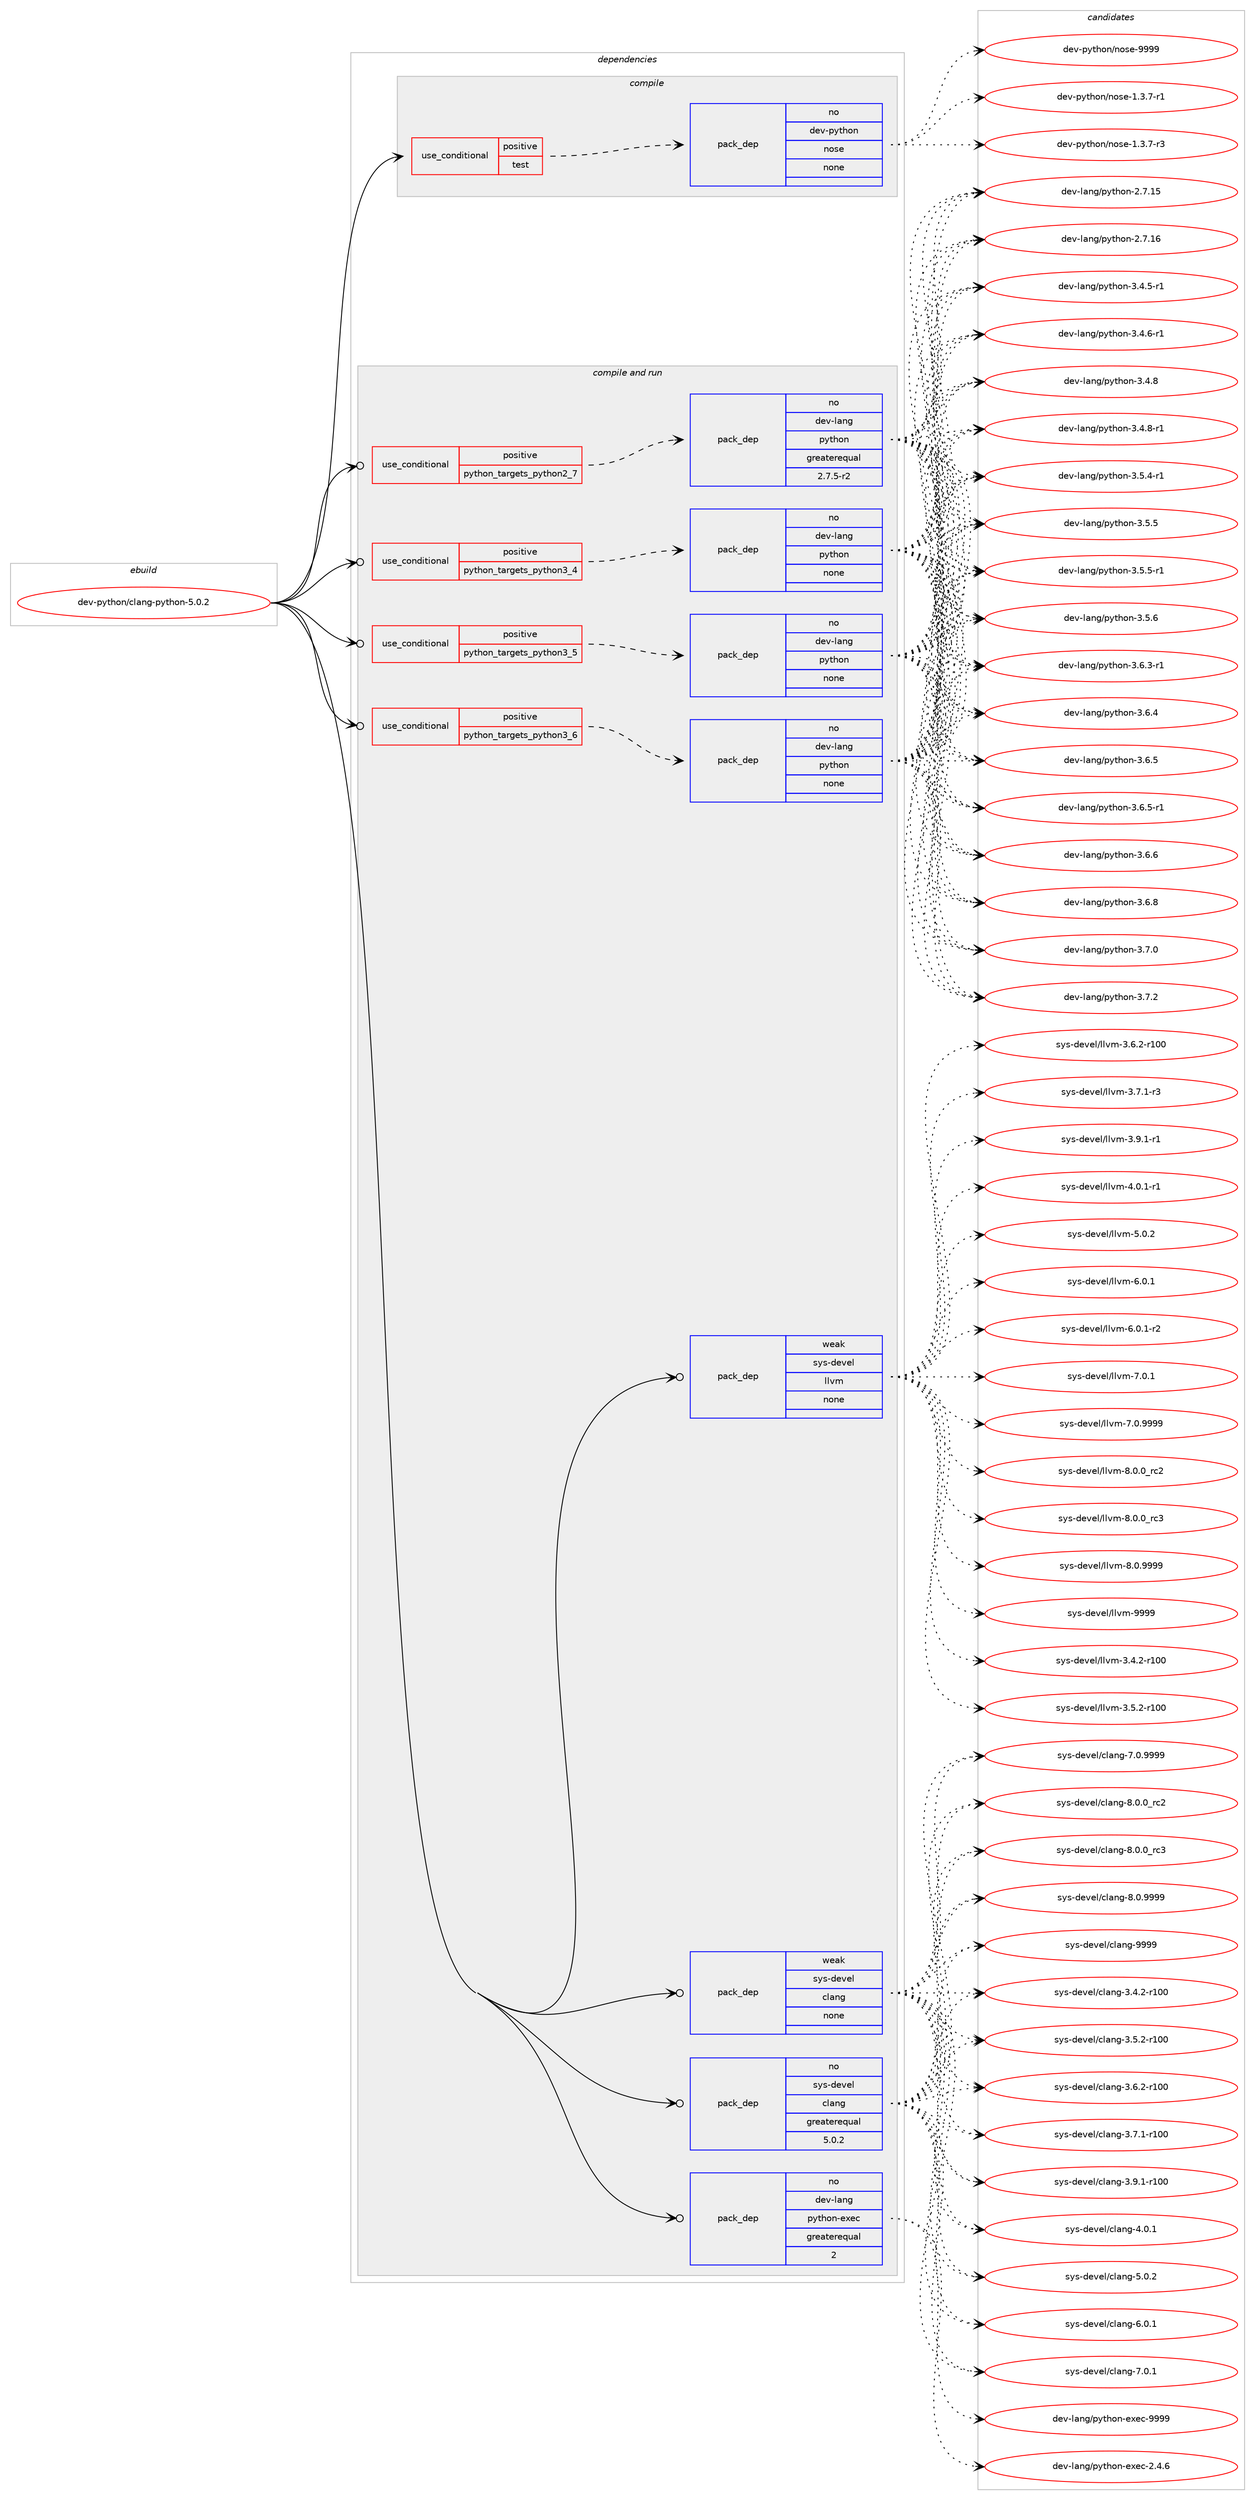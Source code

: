 digraph prolog {

# *************
# Graph options
# *************

newrank=true;
concentrate=true;
compound=true;
graph [rankdir=LR,fontname=Helvetica,fontsize=10,ranksep=1.5];#, ranksep=2.5, nodesep=0.2];
edge  [arrowhead=vee];
node  [fontname=Helvetica,fontsize=10];

# **********
# The ebuild
# **********

subgraph cluster_leftcol {
color=gray;
rank=same;
label=<<i>ebuild</i>>;
id [label="dev-python/clang-python-5.0.2", color=red, width=4, href="../dev-python/clang-python-5.0.2.svg"];
}

# ****************
# The dependencies
# ****************

subgraph cluster_midcol {
color=gray;
label=<<i>dependencies</i>>;
subgraph cluster_compile {
fillcolor="#eeeeee";
style=filled;
label=<<i>compile</i>>;
subgraph cond372335 {
dependency1403243 [label=<<TABLE BORDER="0" CELLBORDER="1" CELLSPACING="0" CELLPADDING="4"><TR><TD ROWSPAN="3" CELLPADDING="10">use_conditional</TD></TR><TR><TD>positive</TD></TR><TR><TD>test</TD></TR></TABLE>>, shape=none, color=red];
subgraph pack1007673 {
dependency1403244 [label=<<TABLE BORDER="0" CELLBORDER="1" CELLSPACING="0" CELLPADDING="4" WIDTH="220"><TR><TD ROWSPAN="6" CELLPADDING="30">pack_dep</TD></TR><TR><TD WIDTH="110">no</TD></TR><TR><TD>dev-python</TD></TR><TR><TD>nose</TD></TR><TR><TD>none</TD></TR><TR><TD></TD></TR></TABLE>>, shape=none, color=blue];
}
dependency1403243:e -> dependency1403244:w [weight=20,style="dashed",arrowhead="vee"];
}
id:e -> dependency1403243:w [weight=20,style="solid",arrowhead="vee"];
}
subgraph cluster_compileandrun {
fillcolor="#eeeeee";
style=filled;
label=<<i>compile and run</i>>;
subgraph cond372336 {
dependency1403245 [label=<<TABLE BORDER="0" CELLBORDER="1" CELLSPACING="0" CELLPADDING="4"><TR><TD ROWSPAN="3" CELLPADDING="10">use_conditional</TD></TR><TR><TD>positive</TD></TR><TR><TD>python_targets_python2_7</TD></TR></TABLE>>, shape=none, color=red];
subgraph pack1007674 {
dependency1403246 [label=<<TABLE BORDER="0" CELLBORDER="1" CELLSPACING="0" CELLPADDING="4" WIDTH="220"><TR><TD ROWSPAN="6" CELLPADDING="30">pack_dep</TD></TR><TR><TD WIDTH="110">no</TD></TR><TR><TD>dev-lang</TD></TR><TR><TD>python</TD></TR><TR><TD>greaterequal</TD></TR><TR><TD>2.7.5-r2</TD></TR></TABLE>>, shape=none, color=blue];
}
dependency1403245:e -> dependency1403246:w [weight=20,style="dashed",arrowhead="vee"];
}
id:e -> dependency1403245:w [weight=20,style="solid",arrowhead="odotvee"];
subgraph cond372337 {
dependency1403247 [label=<<TABLE BORDER="0" CELLBORDER="1" CELLSPACING="0" CELLPADDING="4"><TR><TD ROWSPAN="3" CELLPADDING="10">use_conditional</TD></TR><TR><TD>positive</TD></TR><TR><TD>python_targets_python3_4</TD></TR></TABLE>>, shape=none, color=red];
subgraph pack1007675 {
dependency1403248 [label=<<TABLE BORDER="0" CELLBORDER="1" CELLSPACING="0" CELLPADDING="4" WIDTH="220"><TR><TD ROWSPAN="6" CELLPADDING="30">pack_dep</TD></TR><TR><TD WIDTH="110">no</TD></TR><TR><TD>dev-lang</TD></TR><TR><TD>python</TD></TR><TR><TD>none</TD></TR><TR><TD></TD></TR></TABLE>>, shape=none, color=blue];
}
dependency1403247:e -> dependency1403248:w [weight=20,style="dashed",arrowhead="vee"];
}
id:e -> dependency1403247:w [weight=20,style="solid",arrowhead="odotvee"];
subgraph cond372338 {
dependency1403249 [label=<<TABLE BORDER="0" CELLBORDER="1" CELLSPACING="0" CELLPADDING="4"><TR><TD ROWSPAN="3" CELLPADDING="10">use_conditional</TD></TR><TR><TD>positive</TD></TR><TR><TD>python_targets_python3_5</TD></TR></TABLE>>, shape=none, color=red];
subgraph pack1007676 {
dependency1403250 [label=<<TABLE BORDER="0" CELLBORDER="1" CELLSPACING="0" CELLPADDING="4" WIDTH="220"><TR><TD ROWSPAN="6" CELLPADDING="30">pack_dep</TD></TR><TR><TD WIDTH="110">no</TD></TR><TR><TD>dev-lang</TD></TR><TR><TD>python</TD></TR><TR><TD>none</TD></TR><TR><TD></TD></TR></TABLE>>, shape=none, color=blue];
}
dependency1403249:e -> dependency1403250:w [weight=20,style="dashed",arrowhead="vee"];
}
id:e -> dependency1403249:w [weight=20,style="solid",arrowhead="odotvee"];
subgraph cond372339 {
dependency1403251 [label=<<TABLE BORDER="0" CELLBORDER="1" CELLSPACING="0" CELLPADDING="4"><TR><TD ROWSPAN="3" CELLPADDING="10">use_conditional</TD></TR><TR><TD>positive</TD></TR><TR><TD>python_targets_python3_6</TD></TR></TABLE>>, shape=none, color=red];
subgraph pack1007677 {
dependency1403252 [label=<<TABLE BORDER="0" CELLBORDER="1" CELLSPACING="0" CELLPADDING="4" WIDTH="220"><TR><TD ROWSPAN="6" CELLPADDING="30">pack_dep</TD></TR><TR><TD WIDTH="110">no</TD></TR><TR><TD>dev-lang</TD></TR><TR><TD>python</TD></TR><TR><TD>none</TD></TR><TR><TD></TD></TR></TABLE>>, shape=none, color=blue];
}
dependency1403251:e -> dependency1403252:w [weight=20,style="dashed",arrowhead="vee"];
}
id:e -> dependency1403251:w [weight=20,style="solid",arrowhead="odotvee"];
subgraph pack1007678 {
dependency1403253 [label=<<TABLE BORDER="0" CELLBORDER="1" CELLSPACING="0" CELLPADDING="4" WIDTH="220"><TR><TD ROWSPAN="6" CELLPADDING="30">pack_dep</TD></TR><TR><TD WIDTH="110">no</TD></TR><TR><TD>dev-lang</TD></TR><TR><TD>python-exec</TD></TR><TR><TD>greaterequal</TD></TR><TR><TD>2</TD></TR></TABLE>>, shape=none, color=blue];
}
id:e -> dependency1403253:w [weight=20,style="solid",arrowhead="odotvee"];
subgraph pack1007679 {
dependency1403254 [label=<<TABLE BORDER="0" CELLBORDER="1" CELLSPACING="0" CELLPADDING="4" WIDTH="220"><TR><TD ROWSPAN="6" CELLPADDING="30">pack_dep</TD></TR><TR><TD WIDTH="110">no</TD></TR><TR><TD>sys-devel</TD></TR><TR><TD>clang</TD></TR><TR><TD>greaterequal</TD></TR><TR><TD>5.0.2</TD></TR></TABLE>>, shape=none, color=blue];
}
id:e -> dependency1403254:w [weight=20,style="solid",arrowhead="odotvee"];
subgraph pack1007680 {
dependency1403255 [label=<<TABLE BORDER="0" CELLBORDER="1" CELLSPACING="0" CELLPADDING="4" WIDTH="220"><TR><TD ROWSPAN="6" CELLPADDING="30">pack_dep</TD></TR><TR><TD WIDTH="110">weak</TD></TR><TR><TD>sys-devel</TD></TR><TR><TD>clang</TD></TR><TR><TD>none</TD></TR><TR><TD></TD></TR></TABLE>>, shape=none, color=blue];
}
id:e -> dependency1403255:w [weight=20,style="solid",arrowhead="odotvee"];
subgraph pack1007681 {
dependency1403256 [label=<<TABLE BORDER="0" CELLBORDER="1" CELLSPACING="0" CELLPADDING="4" WIDTH="220"><TR><TD ROWSPAN="6" CELLPADDING="30">pack_dep</TD></TR><TR><TD WIDTH="110">weak</TD></TR><TR><TD>sys-devel</TD></TR><TR><TD>llvm</TD></TR><TR><TD>none</TD></TR><TR><TD></TD></TR></TABLE>>, shape=none, color=blue];
}
id:e -> dependency1403256:w [weight=20,style="solid",arrowhead="odotvee"];
}
subgraph cluster_run {
fillcolor="#eeeeee";
style=filled;
label=<<i>run</i>>;
}
}

# **************
# The candidates
# **************

subgraph cluster_choices {
rank=same;
color=gray;
label=<<i>candidates</i>>;

subgraph choice1007673 {
color=black;
nodesep=1;
choice10010111845112121116104111110471101111151014549465146554511449 [label="dev-python/nose-1.3.7-r1", color=red, width=4,href="../dev-python/nose-1.3.7-r1.svg"];
choice10010111845112121116104111110471101111151014549465146554511451 [label="dev-python/nose-1.3.7-r3", color=red, width=4,href="../dev-python/nose-1.3.7-r3.svg"];
choice10010111845112121116104111110471101111151014557575757 [label="dev-python/nose-9999", color=red, width=4,href="../dev-python/nose-9999.svg"];
dependency1403244:e -> choice10010111845112121116104111110471101111151014549465146554511449:w [style=dotted,weight="100"];
dependency1403244:e -> choice10010111845112121116104111110471101111151014549465146554511451:w [style=dotted,weight="100"];
dependency1403244:e -> choice10010111845112121116104111110471101111151014557575757:w [style=dotted,weight="100"];
}
subgraph choice1007674 {
color=black;
nodesep=1;
choice10010111845108971101034711212111610411111045504655464953 [label="dev-lang/python-2.7.15", color=red, width=4,href="../dev-lang/python-2.7.15.svg"];
choice10010111845108971101034711212111610411111045504655464954 [label="dev-lang/python-2.7.16", color=red, width=4,href="../dev-lang/python-2.7.16.svg"];
choice1001011184510897110103471121211161041111104551465246534511449 [label="dev-lang/python-3.4.5-r1", color=red, width=4,href="../dev-lang/python-3.4.5-r1.svg"];
choice1001011184510897110103471121211161041111104551465246544511449 [label="dev-lang/python-3.4.6-r1", color=red, width=4,href="../dev-lang/python-3.4.6-r1.svg"];
choice100101118451089711010347112121116104111110455146524656 [label="dev-lang/python-3.4.8", color=red, width=4,href="../dev-lang/python-3.4.8.svg"];
choice1001011184510897110103471121211161041111104551465246564511449 [label="dev-lang/python-3.4.8-r1", color=red, width=4,href="../dev-lang/python-3.4.8-r1.svg"];
choice1001011184510897110103471121211161041111104551465346524511449 [label="dev-lang/python-3.5.4-r1", color=red, width=4,href="../dev-lang/python-3.5.4-r1.svg"];
choice100101118451089711010347112121116104111110455146534653 [label="dev-lang/python-3.5.5", color=red, width=4,href="../dev-lang/python-3.5.5.svg"];
choice1001011184510897110103471121211161041111104551465346534511449 [label="dev-lang/python-3.5.5-r1", color=red, width=4,href="../dev-lang/python-3.5.5-r1.svg"];
choice100101118451089711010347112121116104111110455146534654 [label="dev-lang/python-3.5.6", color=red, width=4,href="../dev-lang/python-3.5.6.svg"];
choice1001011184510897110103471121211161041111104551465446514511449 [label="dev-lang/python-3.6.3-r1", color=red, width=4,href="../dev-lang/python-3.6.3-r1.svg"];
choice100101118451089711010347112121116104111110455146544652 [label="dev-lang/python-3.6.4", color=red, width=4,href="../dev-lang/python-3.6.4.svg"];
choice100101118451089711010347112121116104111110455146544653 [label="dev-lang/python-3.6.5", color=red, width=4,href="../dev-lang/python-3.6.5.svg"];
choice1001011184510897110103471121211161041111104551465446534511449 [label="dev-lang/python-3.6.5-r1", color=red, width=4,href="../dev-lang/python-3.6.5-r1.svg"];
choice100101118451089711010347112121116104111110455146544654 [label="dev-lang/python-3.6.6", color=red, width=4,href="../dev-lang/python-3.6.6.svg"];
choice100101118451089711010347112121116104111110455146544656 [label="dev-lang/python-3.6.8", color=red, width=4,href="../dev-lang/python-3.6.8.svg"];
choice100101118451089711010347112121116104111110455146554648 [label="dev-lang/python-3.7.0", color=red, width=4,href="../dev-lang/python-3.7.0.svg"];
choice100101118451089711010347112121116104111110455146554650 [label="dev-lang/python-3.7.2", color=red, width=4,href="../dev-lang/python-3.7.2.svg"];
dependency1403246:e -> choice10010111845108971101034711212111610411111045504655464953:w [style=dotted,weight="100"];
dependency1403246:e -> choice10010111845108971101034711212111610411111045504655464954:w [style=dotted,weight="100"];
dependency1403246:e -> choice1001011184510897110103471121211161041111104551465246534511449:w [style=dotted,weight="100"];
dependency1403246:e -> choice1001011184510897110103471121211161041111104551465246544511449:w [style=dotted,weight="100"];
dependency1403246:e -> choice100101118451089711010347112121116104111110455146524656:w [style=dotted,weight="100"];
dependency1403246:e -> choice1001011184510897110103471121211161041111104551465246564511449:w [style=dotted,weight="100"];
dependency1403246:e -> choice1001011184510897110103471121211161041111104551465346524511449:w [style=dotted,weight="100"];
dependency1403246:e -> choice100101118451089711010347112121116104111110455146534653:w [style=dotted,weight="100"];
dependency1403246:e -> choice1001011184510897110103471121211161041111104551465346534511449:w [style=dotted,weight="100"];
dependency1403246:e -> choice100101118451089711010347112121116104111110455146534654:w [style=dotted,weight="100"];
dependency1403246:e -> choice1001011184510897110103471121211161041111104551465446514511449:w [style=dotted,weight="100"];
dependency1403246:e -> choice100101118451089711010347112121116104111110455146544652:w [style=dotted,weight="100"];
dependency1403246:e -> choice100101118451089711010347112121116104111110455146544653:w [style=dotted,weight="100"];
dependency1403246:e -> choice1001011184510897110103471121211161041111104551465446534511449:w [style=dotted,weight="100"];
dependency1403246:e -> choice100101118451089711010347112121116104111110455146544654:w [style=dotted,weight="100"];
dependency1403246:e -> choice100101118451089711010347112121116104111110455146544656:w [style=dotted,weight="100"];
dependency1403246:e -> choice100101118451089711010347112121116104111110455146554648:w [style=dotted,weight="100"];
dependency1403246:e -> choice100101118451089711010347112121116104111110455146554650:w [style=dotted,weight="100"];
}
subgraph choice1007675 {
color=black;
nodesep=1;
choice10010111845108971101034711212111610411111045504655464953 [label="dev-lang/python-2.7.15", color=red, width=4,href="../dev-lang/python-2.7.15.svg"];
choice10010111845108971101034711212111610411111045504655464954 [label="dev-lang/python-2.7.16", color=red, width=4,href="../dev-lang/python-2.7.16.svg"];
choice1001011184510897110103471121211161041111104551465246534511449 [label="dev-lang/python-3.4.5-r1", color=red, width=4,href="../dev-lang/python-3.4.5-r1.svg"];
choice1001011184510897110103471121211161041111104551465246544511449 [label="dev-lang/python-3.4.6-r1", color=red, width=4,href="../dev-lang/python-3.4.6-r1.svg"];
choice100101118451089711010347112121116104111110455146524656 [label="dev-lang/python-3.4.8", color=red, width=4,href="../dev-lang/python-3.4.8.svg"];
choice1001011184510897110103471121211161041111104551465246564511449 [label="dev-lang/python-3.4.8-r1", color=red, width=4,href="../dev-lang/python-3.4.8-r1.svg"];
choice1001011184510897110103471121211161041111104551465346524511449 [label="dev-lang/python-3.5.4-r1", color=red, width=4,href="../dev-lang/python-3.5.4-r1.svg"];
choice100101118451089711010347112121116104111110455146534653 [label="dev-lang/python-3.5.5", color=red, width=4,href="../dev-lang/python-3.5.5.svg"];
choice1001011184510897110103471121211161041111104551465346534511449 [label="dev-lang/python-3.5.5-r1", color=red, width=4,href="../dev-lang/python-3.5.5-r1.svg"];
choice100101118451089711010347112121116104111110455146534654 [label="dev-lang/python-3.5.6", color=red, width=4,href="../dev-lang/python-3.5.6.svg"];
choice1001011184510897110103471121211161041111104551465446514511449 [label="dev-lang/python-3.6.3-r1", color=red, width=4,href="../dev-lang/python-3.6.3-r1.svg"];
choice100101118451089711010347112121116104111110455146544652 [label="dev-lang/python-3.6.4", color=red, width=4,href="../dev-lang/python-3.6.4.svg"];
choice100101118451089711010347112121116104111110455146544653 [label="dev-lang/python-3.6.5", color=red, width=4,href="../dev-lang/python-3.6.5.svg"];
choice1001011184510897110103471121211161041111104551465446534511449 [label="dev-lang/python-3.6.5-r1", color=red, width=4,href="../dev-lang/python-3.6.5-r1.svg"];
choice100101118451089711010347112121116104111110455146544654 [label="dev-lang/python-3.6.6", color=red, width=4,href="../dev-lang/python-3.6.6.svg"];
choice100101118451089711010347112121116104111110455146544656 [label="dev-lang/python-3.6.8", color=red, width=4,href="../dev-lang/python-3.6.8.svg"];
choice100101118451089711010347112121116104111110455146554648 [label="dev-lang/python-3.7.0", color=red, width=4,href="../dev-lang/python-3.7.0.svg"];
choice100101118451089711010347112121116104111110455146554650 [label="dev-lang/python-3.7.2", color=red, width=4,href="../dev-lang/python-3.7.2.svg"];
dependency1403248:e -> choice10010111845108971101034711212111610411111045504655464953:w [style=dotted,weight="100"];
dependency1403248:e -> choice10010111845108971101034711212111610411111045504655464954:w [style=dotted,weight="100"];
dependency1403248:e -> choice1001011184510897110103471121211161041111104551465246534511449:w [style=dotted,weight="100"];
dependency1403248:e -> choice1001011184510897110103471121211161041111104551465246544511449:w [style=dotted,weight="100"];
dependency1403248:e -> choice100101118451089711010347112121116104111110455146524656:w [style=dotted,weight="100"];
dependency1403248:e -> choice1001011184510897110103471121211161041111104551465246564511449:w [style=dotted,weight="100"];
dependency1403248:e -> choice1001011184510897110103471121211161041111104551465346524511449:w [style=dotted,weight="100"];
dependency1403248:e -> choice100101118451089711010347112121116104111110455146534653:w [style=dotted,weight="100"];
dependency1403248:e -> choice1001011184510897110103471121211161041111104551465346534511449:w [style=dotted,weight="100"];
dependency1403248:e -> choice100101118451089711010347112121116104111110455146534654:w [style=dotted,weight="100"];
dependency1403248:e -> choice1001011184510897110103471121211161041111104551465446514511449:w [style=dotted,weight="100"];
dependency1403248:e -> choice100101118451089711010347112121116104111110455146544652:w [style=dotted,weight="100"];
dependency1403248:e -> choice100101118451089711010347112121116104111110455146544653:w [style=dotted,weight="100"];
dependency1403248:e -> choice1001011184510897110103471121211161041111104551465446534511449:w [style=dotted,weight="100"];
dependency1403248:e -> choice100101118451089711010347112121116104111110455146544654:w [style=dotted,weight="100"];
dependency1403248:e -> choice100101118451089711010347112121116104111110455146544656:w [style=dotted,weight="100"];
dependency1403248:e -> choice100101118451089711010347112121116104111110455146554648:w [style=dotted,weight="100"];
dependency1403248:e -> choice100101118451089711010347112121116104111110455146554650:w [style=dotted,weight="100"];
}
subgraph choice1007676 {
color=black;
nodesep=1;
choice10010111845108971101034711212111610411111045504655464953 [label="dev-lang/python-2.7.15", color=red, width=4,href="../dev-lang/python-2.7.15.svg"];
choice10010111845108971101034711212111610411111045504655464954 [label="dev-lang/python-2.7.16", color=red, width=4,href="../dev-lang/python-2.7.16.svg"];
choice1001011184510897110103471121211161041111104551465246534511449 [label="dev-lang/python-3.4.5-r1", color=red, width=4,href="../dev-lang/python-3.4.5-r1.svg"];
choice1001011184510897110103471121211161041111104551465246544511449 [label="dev-lang/python-3.4.6-r1", color=red, width=4,href="../dev-lang/python-3.4.6-r1.svg"];
choice100101118451089711010347112121116104111110455146524656 [label="dev-lang/python-3.4.8", color=red, width=4,href="../dev-lang/python-3.4.8.svg"];
choice1001011184510897110103471121211161041111104551465246564511449 [label="dev-lang/python-3.4.8-r1", color=red, width=4,href="../dev-lang/python-3.4.8-r1.svg"];
choice1001011184510897110103471121211161041111104551465346524511449 [label="dev-lang/python-3.5.4-r1", color=red, width=4,href="../dev-lang/python-3.5.4-r1.svg"];
choice100101118451089711010347112121116104111110455146534653 [label="dev-lang/python-3.5.5", color=red, width=4,href="../dev-lang/python-3.5.5.svg"];
choice1001011184510897110103471121211161041111104551465346534511449 [label="dev-lang/python-3.5.5-r1", color=red, width=4,href="../dev-lang/python-3.5.5-r1.svg"];
choice100101118451089711010347112121116104111110455146534654 [label="dev-lang/python-3.5.6", color=red, width=4,href="../dev-lang/python-3.5.6.svg"];
choice1001011184510897110103471121211161041111104551465446514511449 [label="dev-lang/python-3.6.3-r1", color=red, width=4,href="../dev-lang/python-3.6.3-r1.svg"];
choice100101118451089711010347112121116104111110455146544652 [label="dev-lang/python-3.6.4", color=red, width=4,href="../dev-lang/python-3.6.4.svg"];
choice100101118451089711010347112121116104111110455146544653 [label="dev-lang/python-3.6.5", color=red, width=4,href="../dev-lang/python-3.6.5.svg"];
choice1001011184510897110103471121211161041111104551465446534511449 [label="dev-lang/python-3.6.5-r1", color=red, width=4,href="../dev-lang/python-3.6.5-r1.svg"];
choice100101118451089711010347112121116104111110455146544654 [label="dev-lang/python-3.6.6", color=red, width=4,href="../dev-lang/python-3.6.6.svg"];
choice100101118451089711010347112121116104111110455146544656 [label="dev-lang/python-3.6.8", color=red, width=4,href="../dev-lang/python-3.6.8.svg"];
choice100101118451089711010347112121116104111110455146554648 [label="dev-lang/python-3.7.0", color=red, width=4,href="../dev-lang/python-3.7.0.svg"];
choice100101118451089711010347112121116104111110455146554650 [label="dev-lang/python-3.7.2", color=red, width=4,href="../dev-lang/python-3.7.2.svg"];
dependency1403250:e -> choice10010111845108971101034711212111610411111045504655464953:w [style=dotted,weight="100"];
dependency1403250:e -> choice10010111845108971101034711212111610411111045504655464954:w [style=dotted,weight="100"];
dependency1403250:e -> choice1001011184510897110103471121211161041111104551465246534511449:w [style=dotted,weight="100"];
dependency1403250:e -> choice1001011184510897110103471121211161041111104551465246544511449:w [style=dotted,weight="100"];
dependency1403250:e -> choice100101118451089711010347112121116104111110455146524656:w [style=dotted,weight="100"];
dependency1403250:e -> choice1001011184510897110103471121211161041111104551465246564511449:w [style=dotted,weight="100"];
dependency1403250:e -> choice1001011184510897110103471121211161041111104551465346524511449:w [style=dotted,weight="100"];
dependency1403250:e -> choice100101118451089711010347112121116104111110455146534653:w [style=dotted,weight="100"];
dependency1403250:e -> choice1001011184510897110103471121211161041111104551465346534511449:w [style=dotted,weight="100"];
dependency1403250:e -> choice100101118451089711010347112121116104111110455146534654:w [style=dotted,weight="100"];
dependency1403250:e -> choice1001011184510897110103471121211161041111104551465446514511449:w [style=dotted,weight="100"];
dependency1403250:e -> choice100101118451089711010347112121116104111110455146544652:w [style=dotted,weight="100"];
dependency1403250:e -> choice100101118451089711010347112121116104111110455146544653:w [style=dotted,weight="100"];
dependency1403250:e -> choice1001011184510897110103471121211161041111104551465446534511449:w [style=dotted,weight="100"];
dependency1403250:e -> choice100101118451089711010347112121116104111110455146544654:w [style=dotted,weight="100"];
dependency1403250:e -> choice100101118451089711010347112121116104111110455146544656:w [style=dotted,weight="100"];
dependency1403250:e -> choice100101118451089711010347112121116104111110455146554648:w [style=dotted,weight="100"];
dependency1403250:e -> choice100101118451089711010347112121116104111110455146554650:w [style=dotted,weight="100"];
}
subgraph choice1007677 {
color=black;
nodesep=1;
choice10010111845108971101034711212111610411111045504655464953 [label="dev-lang/python-2.7.15", color=red, width=4,href="../dev-lang/python-2.7.15.svg"];
choice10010111845108971101034711212111610411111045504655464954 [label="dev-lang/python-2.7.16", color=red, width=4,href="../dev-lang/python-2.7.16.svg"];
choice1001011184510897110103471121211161041111104551465246534511449 [label="dev-lang/python-3.4.5-r1", color=red, width=4,href="../dev-lang/python-3.4.5-r1.svg"];
choice1001011184510897110103471121211161041111104551465246544511449 [label="dev-lang/python-3.4.6-r1", color=red, width=4,href="../dev-lang/python-3.4.6-r1.svg"];
choice100101118451089711010347112121116104111110455146524656 [label="dev-lang/python-3.4.8", color=red, width=4,href="../dev-lang/python-3.4.8.svg"];
choice1001011184510897110103471121211161041111104551465246564511449 [label="dev-lang/python-3.4.8-r1", color=red, width=4,href="../dev-lang/python-3.4.8-r1.svg"];
choice1001011184510897110103471121211161041111104551465346524511449 [label="dev-lang/python-3.5.4-r1", color=red, width=4,href="../dev-lang/python-3.5.4-r1.svg"];
choice100101118451089711010347112121116104111110455146534653 [label="dev-lang/python-3.5.5", color=red, width=4,href="../dev-lang/python-3.5.5.svg"];
choice1001011184510897110103471121211161041111104551465346534511449 [label="dev-lang/python-3.5.5-r1", color=red, width=4,href="../dev-lang/python-3.5.5-r1.svg"];
choice100101118451089711010347112121116104111110455146534654 [label="dev-lang/python-3.5.6", color=red, width=4,href="../dev-lang/python-3.5.6.svg"];
choice1001011184510897110103471121211161041111104551465446514511449 [label="dev-lang/python-3.6.3-r1", color=red, width=4,href="../dev-lang/python-3.6.3-r1.svg"];
choice100101118451089711010347112121116104111110455146544652 [label="dev-lang/python-3.6.4", color=red, width=4,href="../dev-lang/python-3.6.4.svg"];
choice100101118451089711010347112121116104111110455146544653 [label="dev-lang/python-3.6.5", color=red, width=4,href="../dev-lang/python-3.6.5.svg"];
choice1001011184510897110103471121211161041111104551465446534511449 [label="dev-lang/python-3.6.5-r1", color=red, width=4,href="../dev-lang/python-3.6.5-r1.svg"];
choice100101118451089711010347112121116104111110455146544654 [label="dev-lang/python-3.6.6", color=red, width=4,href="../dev-lang/python-3.6.6.svg"];
choice100101118451089711010347112121116104111110455146544656 [label="dev-lang/python-3.6.8", color=red, width=4,href="../dev-lang/python-3.6.8.svg"];
choice100101118451089711010347112121116104111110455146554648 [label="dev-lang/python-3.7.0", color=red, width=4,href="../dev-lang/python-3.7.0.svg"];
choice100101118451089711010347112121116104111110455146554650 [label="dev-lang/python-3.7.2", color=red, width=4,href="../dev-lang/python-3.7.2.svg"];
dependency1403252:e -> choice10010111845108971101034711212111610411111045504655464953:w [style=dotted,weight="100"];
dependency1403252:e -> choice10010111845108971101034711212111610411111045504655464954:w [style=dotted,weight="100"];
dependency1403252:e -> choice1001011184510897110103471121211161041111104551465246534511449:w [style=dotted,weight="100"];
dependency1403252:e -> choice1001011184510897110103471121211161041111104551465246544511449:w [style=dotted,weight="100"];
dependency1403252:e -> choice100101118451089711010347112121116104111110455146524656:w [style=dotted,weight="100"];
dependency1403252:e -> choice1001011184510897110103471121211161041111104551465246564511449:w [style=dotted,weight="100"];
dependency1403252:e -> choice1001011184510897110103471121211161041111104551465346524511449:w [style=dotted,weight="100"];
dependency1403252:e -> choice100101118451089711010347112121116104111110455146534653:w [style=dotted,weight="100"];
dependency1403252:e -> choice1001011184510897110103471121211161041111104551465346534511449:w [style=dotted,weight="100"];
dependency1403252:e -> choice100101118451089711010347112121116104111110455146534654:w [style=dotted,weight="100"];
dependency1403252:e -> choice1001011184510897110103471121211161041111104551465446514511449:w [style=dotted,weight="100"];
dependency1403252:e -> choice100101118451089711010347112121116104111110455146544652:w [style=dotted,weight="100"];
dependency1403252:e -> choice100101118451089711010347112121116104111110455146544653:w [style=dotted,weight="100"];
dependency1403252:e -> choice1001011184510897110103471121211161041111104551465446534511449:w [style=dotted,weight="100"];
dependency1403252:e -> choice100101118451089711010347112121116104111110455146544654:w [style=dotted,weight="100"];
dependency1403252:e -> choice100101118451089711010347112121116104111110455146544656:w [style=dotted,weight="100"];
dependency1403252:e -> choice100101118451089711010347112121116104111110455146554648:w [style=dotted,weight="100"];
dependency1403252:e -> choice100101118451089711010347112121116104111110455146554650:w [style=dotted,weight="100"];
}
subgraph choice1007678 {
color=black;
nodesep=1;
choice1001011184510897110103471121211161041111104510112010199455046524654 [label="dev-lang/python-exec-2.4.6", color=red, width=4,href="../dev-lang/python-exec-2.4.6.svg"];
choice10010111845108971101034711212111610411111045101120101994557575757 [label="dev-lang/python-exec-9999", color=red, width=4,href="../dev-lang/python-exec-9999.svg"];
dependency1403253:e -> choice1001011184510897110103471121211161041111104510112010199455046524654:w [style=dotted,weight="100"];
dependency1403253:e -> choice10010111845108971101034711212111610411111045101120101994557575757:w [style=dotted,weight="100"];
}
subgraph choice1007679 {
color=black;
nodesep=1;
choice1151211154510010111810110847991089711010345514652465045114494848 [label="sys-devel/clang-3.4.2-r100", color=red, width=4,href="../sys-devel/clang-3.4.2-r100.svg"];
choice1151211154510010111810110847991089711010345514653465045114494848 [label="sys-devel/clang-3.5.2-r100", color=red, width=4,href="../sys-devel/clang-3.5.2-r100.svg"];
choice1151211154510010111810110847991089711010345514654465045114494848 [label="sys-devel/clang-3.6.2-r100", color=red, width=4,href="../sys-devel/clang-3.6.2-r100.svg"];
choice1151211154510010111810110847991089711010345514655464945114494848 [label="sys-devel/clang-3.7.1-r100", color=red, width=4,href="../sys-devel/clang-3.7.1-r100.svg"];
choice1151211154510010111810110847991089711010345514657464945114494848 [label="sys-devel/clang-3.9.1-r100", color=red, width=4,href="../sys-devel/clang-3.9.1-r100.svg"];
choice11512111545100101118101108479910897110103455246484649 [label="sys-devel/clang-4.0.1", color=red, width=4,href="../sys-devel/clang-4.0.1.svg"];
choice11512111545100101118101108479910897110103455346484650 [label="sys-devel/clang-5.0.2", color=red, width=4,href="../sys-devel/clang-5.0.2.svg"];
choice11512111545100101118101108479910897110103455446484649 [label="sys-devel/clang-6.0.1", color=red, width=4,href="../sys-devel/clang-6.0.1.svg"];
choice11512111545100101118101108479910897110103455546484649 [label="sys-devel/clang-7.0.1", color=red, width=4,href="../sys-devel/clang-7.0.1.svg"];
choice11512111545100101118101108479910897110103455546484657575757 [label="sys-devel/clang-7.0.9999", color=red, width=4,href="../sys-devel/clang-7.0.9999.svg"];
choice11512111545100101118101108479910897110103455646484648951149950 [label="sys-devel/clang-8.0.0_rc2", color=red, width=4,href="../sys-devel/clang-8.0.0_rc2.svg"];
choice11512111545100101118101108479910897110103455646484648951149951 [label="sys-devel/clang-8.0.0_rc3", color=red, width=4,href="../sys-devel/clang-8.0.0_rc3.svg"];
choice11512111545100101118101108479910897110103455646484657575757 [label="sys-devel/clang-8.0.9999", color=red, width=4,href="../sys-devel/clang-8.0.9999.svg"];
choice115121115451001011181011084799108971101034557575757 [label="sys-devel/clang-9999", color=red, width=4,href="../sys-devel/clang-9999.svg"];
dependency1403254:e -> choice1151211154510010111810110847991089711010345514652465045114494848:w [style=dotted,weight="100"];
dependency1403254:e -> choice1151211154510010111810110847991089711010345514653465045114494848:w [style=dotted,weight="100"];
dependency1403254:e -> choice1151211154510010111810110847991089711010345514654465045114494848:w [style=dotted,weight="100"];
dependency1403254:e -> choice1151211154510010111810110847991089711010345514655464945114494848:w [style=dotted,weight="100"];
dependency1403254:e -> choice1151211154510010111810110847991089711010345514657464945114494848:w [style=dotted,weight="100"];
dependency1403254:e -> choice11512111545100101118101108479910897110103455246484649:w [style=dotted,weight="100"];
dependency1403254:e -> choice11512111545100101118101108479910897110103455346484650:w [style=dotted,weight="100"];
dependency1403254:e -> choice11512111545100101118101108479910897110103455446484649:w [style=dotted,weight="100"];
dependency1403254:e -> choice11512111545100101118101108479910897110103455546484649:w [style=dotted,weight="100"];
dependency1403254:e -> choice11512111545100101118101108479910897110103455546484657575757:w [style=dotted,weight="100"];
dependency1403254:e -> choice11512111545100101118101108479910897110103455646484648951149950:w [style=dotted,weight="100"];
dependency1403254:e -> choice11512111545100101118101108479910897110103455646484648951149951:w [style=dotted,weight="100"];
dependency1403254:e -> choice11512111545100101118101108479910897110103455646484657575757:w [style=dotted,weight="100"];
dependency1403254:e -> choice115121115451001011181011084799108971101034557575757:w [style=dotted,weight="100"];
}
subgraph choice1007680 {
color=black;
nodesep=1;
choice1151211154510010111810110847991089711010345514652465045114494848 [label="sys-devel/clang-3.4.2-r100", color=red, width=4,href="../sys-devel/clang-3.4.2-r100.svg"];
choice1151211154510010111810110847991089711010345514653465045114494848 [label="sys-devel/clang-3.5.2-r100", color=red, width=4,href="../sys-devel/clang-3.5.2-r100.svg"];
choice1151211154510010111810110847991089711010345514654465045114494848 [label="sys-devel/clang-3.6.2-r100", color=red, width=4,href="../sys-devel/clang-3.6.2-r100.svg"];
choice1151211154510010111810110847991089711010345514655464945114494848 [label="sys-devel/clang-3.7.1-r100", color=red, width=4,href="../sys-devel/clang-3.7.1-r100.svg"];
choice1151211154510010111810110847991089711010345514657464945114494848 [label="sys-devel/clang-3.9.1-r100", color=red, width=4,href="../sys-devel/clang-3.9.1-r100.svg"];
choice11512111545100101118101108479910897110103455246484649 [label="sys-devel/clang-4.0.1", color=red, width=4,href="../sys-devel/clang-4.0.1.svg"];
choice11512111545100101118101108479910897110103455346484650 [label="sys-devel/clang-5.0.2", color=red, width=4,href="../sys-devel/clang-5.0.2.svg"];
choice11512111545100101118101108479910897110103455446484649 [label="sys-devel/clang-6.0.1", color=red, width=4,href="../sys-devel/clang-6.0.1.svg"];
choice11512111545100101118101108479910897110103455546484649 [label="sys-devel/clang-7.0.1", color=red, width=4,href="../sys-devel/clang-7.0.1.svg"];
choice11512111545100101118101108479910897110103455546484657575757 [label="sys-devel/clang-7.0.9999", color=red, width=4,href="../sys-devel/clang-7.0.9999.svg"];
choice11512111545100101118101108479910897110103455646484648951149950 [label="sys-devel/clang-8.0.0_rc2", color=red, width=4,href="../sys-devel/clang-8.0.0_rc2.svg"];
choice11512111545100101118101108479910897110103455646484648951149951 [label="sys-devel/clang-8.0.0_rc3", color=red, width=4,href="../sys-devel/clang-8.0.0_rc3.svg"];
choice11512111545100101118101108479910897110103455646484657575757 [label="sys-devel/clang-8.0.9999", color=red, width=4,href="../sys-devel/clang-8.0.9999.svg"];
choice115121115451001011181011084799108971101034557575757 [label="sys-devel/clang-9999", color=red, width=4,href="../sys-devel/clang-9999.svg"];
dependency1403255:e -> choice1151211154510010111810110847991089711010345514652465045114494848:w [style=dotted,weight="100"];
dependency1403255:e -> choice1151211154510010111810110847991089711010345514653465045114494848:w [style=dotted,weight="100"];
dependency1403255:e -> choice1151211154510010111810110847991089711010345514654465045114494848:w [style=dotted,weight="100"];
dependency1403255:e -> choice1151211154510010111810110847991089711010345514655464945114494848:w [style=dotted,weight="100"];
dependency1403255:e -> choice1151211154510010111810110847991089711010345514657464945114494848:w [style=dotted,weight="100"];
dependency1403255:e -> choice11512111545100101118101108479910897110103455246484649:w [style=dotted,weight="100"];
dependency1403255:e -> choice11512111545100101118101108479910897110103455346484650:w [style=dotted,weight="100"];
dependency1403255:e -> choice11512111545100101118101108479910897110103455446484649:w [style=dotted,weight="100"];
dependency1403255:e -> choice11512111545100101118101108479910897110103455546484649:w [style=dotted,weight="100"];
dependency1403255:e -> choice11512111545100101118101108479910897110103455546484657575757:w [style=dotted,weight="100"];
dependency1403255:e -> choice11512111545100101118101108479910897110103455646484648951149950:w [style=dotted,weight="100"];
dependency1403255:e -> choice11512111545100101118101108479910897110103455646484648951149951:w [style=dotted,weight="100"];
dependency1403255:e -> choice11512111545100101118101108479910897110103455646484657575757:w [style=dotted,weight="100"];
dependency1403255:e -> choice115121115451001011181011084799108971101034557575757:w [style=dotted,weight="100"];
}
subgraph choice1007681 {
color=black;
nodesep=1;
choice115121115451001011181011084710810811810945514652465045114494848 [label="sys-devel/llvm-3.4.2-r100", color=red, width=4,href="../sys-devel/llvm-3.4.2-r100.svg"];
choice115121115451001011181011084710810811810945514653465045114494848 [label="sys-devel/llvm-3.5.2-r100", color=red, width=4,href="../sys-devel/llvm-3.5.2-r100.svg"];
choice115121115451001011181011084710810811810945514654465045114494848 [label="sys-devel/llvm-3.6.2-r100", color=red, width=4,href="../sys-devel/llvm-3.6.2-r100.svg"];
choice11512111545100101118101108471081081181094551465546494511451 [label="sys-devel/llvm-3.7.1-r3", color=red, width=4,href="../sys-devel/llvm-3.7.1-r3.svg"];
choice11512111545100101118101108471081081181094551465746494511449 [label="sys-devel/llvm-3.9.1-r1", color=red, width=4,href="../sys-devel/llvm-3.9.1-r1.svg"];
choice11512111545100101118101108471081081181094552464846494511449 [label="sys-devel/llvm-4.0.1-r1", color=red, width=4,href="../sys-devel/llvm-4.0.1-r1.svg"];
choice1151211154510010111810110847108108118109455346484650 [label="sys-devel/llvm-5.0.2", color=red, width=4,href="../sys-devel/llvm-5.0.2.svg"];
choice1151211154510010111810110847108108118109455446484649 [label="sys-devel/llvm-6.0.1", color=red, width=4,href="../sys-devel/llvm-6.0.1.svg"];
choice11512111545100101118101108471081081181094554464846494511450 [label="sys-devel/llvm-6.0.1-r2", color=red, width=4,href="../sys-devel/llvm-6.0.1-r2.svg"];
choice1151211154510010111810110847108108118109455546484649 [label="sys-devel/llvm-7.0.1", color=red, width=4,href="../sys-devel/llvm-7.0.1.svg"];
choice1151211154510010111810110847108108118109455546484657575757 [label="sys-devel/llvm-7.0.9999", color=red, width=4,href="../sys-devel/llvm-7.0.9999.svg"];
choice1151211154510010111810110847108108118109455646484648951149950 [label="sys-devel/llvm-8.0.0_rc2", color=red, width=4,href="../sys-devel/llvm-8.0.0_rc2.svg"];
choice1151211154510010111810110847108108118109455646484648951149951 [label="sys-devel/llvm-8.0.0_rc3", color=red, width=4,href="../sys-devel/llvm-8.0.0_rc3.svg"];
choice1151211154510010111810110847108108118109455646484657575757 [label="sys-devel/llvm-8.0.9999", color=red, width=4,href="../sys-devel/llvm-8.0.9999.svg"];
choice11512111545100101118101108471081081181094557575757 [label="sys-devel/llvm-9999", color=red, width=4,href="../sys-devel/llvm-9999.svg"];
dependency1403256:e -> choice115121115451001011181011084710810811810945514652465045114494848:w [style=dotted,weight="100"];
dependency1403256:e -> choice115121115451001011181011084710810811810945514653465045114494848:w [style=dotted,weight="100"];
dependency1403256:e -> choice115121115451001011181011084710810811810945514654465045114494848:w [style=dotted,weight="100"];
dependency1403256:e -> choice11512111545100101118101108471081081181094551465546494511451:w [style=dotted,weight="100"];
dependency1403256:e -> choice11512111545100101118101108471081081181094551465746494511449:w [style=dotted,weight="100"];
dependency1403256:e -> choice11512111545100101118101108471081081181094552464846494511449:w [style=dotted,weight="100"];
dependency1403256:e -> choice1151211154510010111810110847108108118109455346484650:w [style=dotted,weight="100"];
dependency1403256:e -> choice1151211154510010111810110847108108118109455446484649:w [style=dotted,weight="100"];
dependency1403256:e -> choice11512111545100101118101108471081081181094554464846494511450:w [style=dotted,weight="100"];
dependency1403256:e -> choice1151211154510010111810110847108108118109455546484649:w [style=dotted,weight="100"];
dependency1403256:e -> choice1151211154510010111810110847108108118109455546484657575757:w [style=dotted,weight="100"];
dependency1403256:e -> choice1151211154510010111810110847108108118109455646484648951149950:w [style=dotted,weight="100"];
dependency1403256:e -> choice1151211154510010111810110847108108118109455646484648951149951:w [style=dotted,weight="100"];
dependency1403256:e -> choice1151211154510010111810110847108108118109455646484657575757:w [style=dotted,weight="100"];
dependency1403256:e -> choice11512111545100101118101108471081081181094557575757:w [style=dotted,weight="100"];
}
}

}
